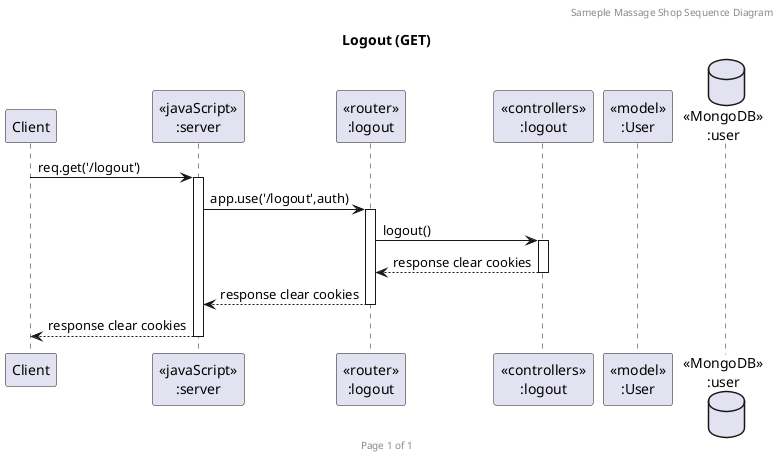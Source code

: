 @startuml Logout (GET)

header Sameple Massage Shop Sequence Diagram
footer Page %page% of %lastpage%
title "Logout (GET)"

participant "Client" as client
participant "<<javaScript>>\n:server" as server
participant "<<router>>\n:logout" as routerLogout
participant "<<controllers>>\n:logout" as controllersLogout
participant "<<model>>\n:User" as modelUser
database "<<MongoDB>>\n:user" as UserDatabase

client->server ++:req.get('/logout')
server->routerLogout ++:app.use('/logout',auth)
routerLogout -> controllersLogout ++:logout()
routerLogout <-- controllersLogout --:response clear cookies
server <-- routerLogout --:response clear cookies
client <-- server --:response clear cookies

@enduml